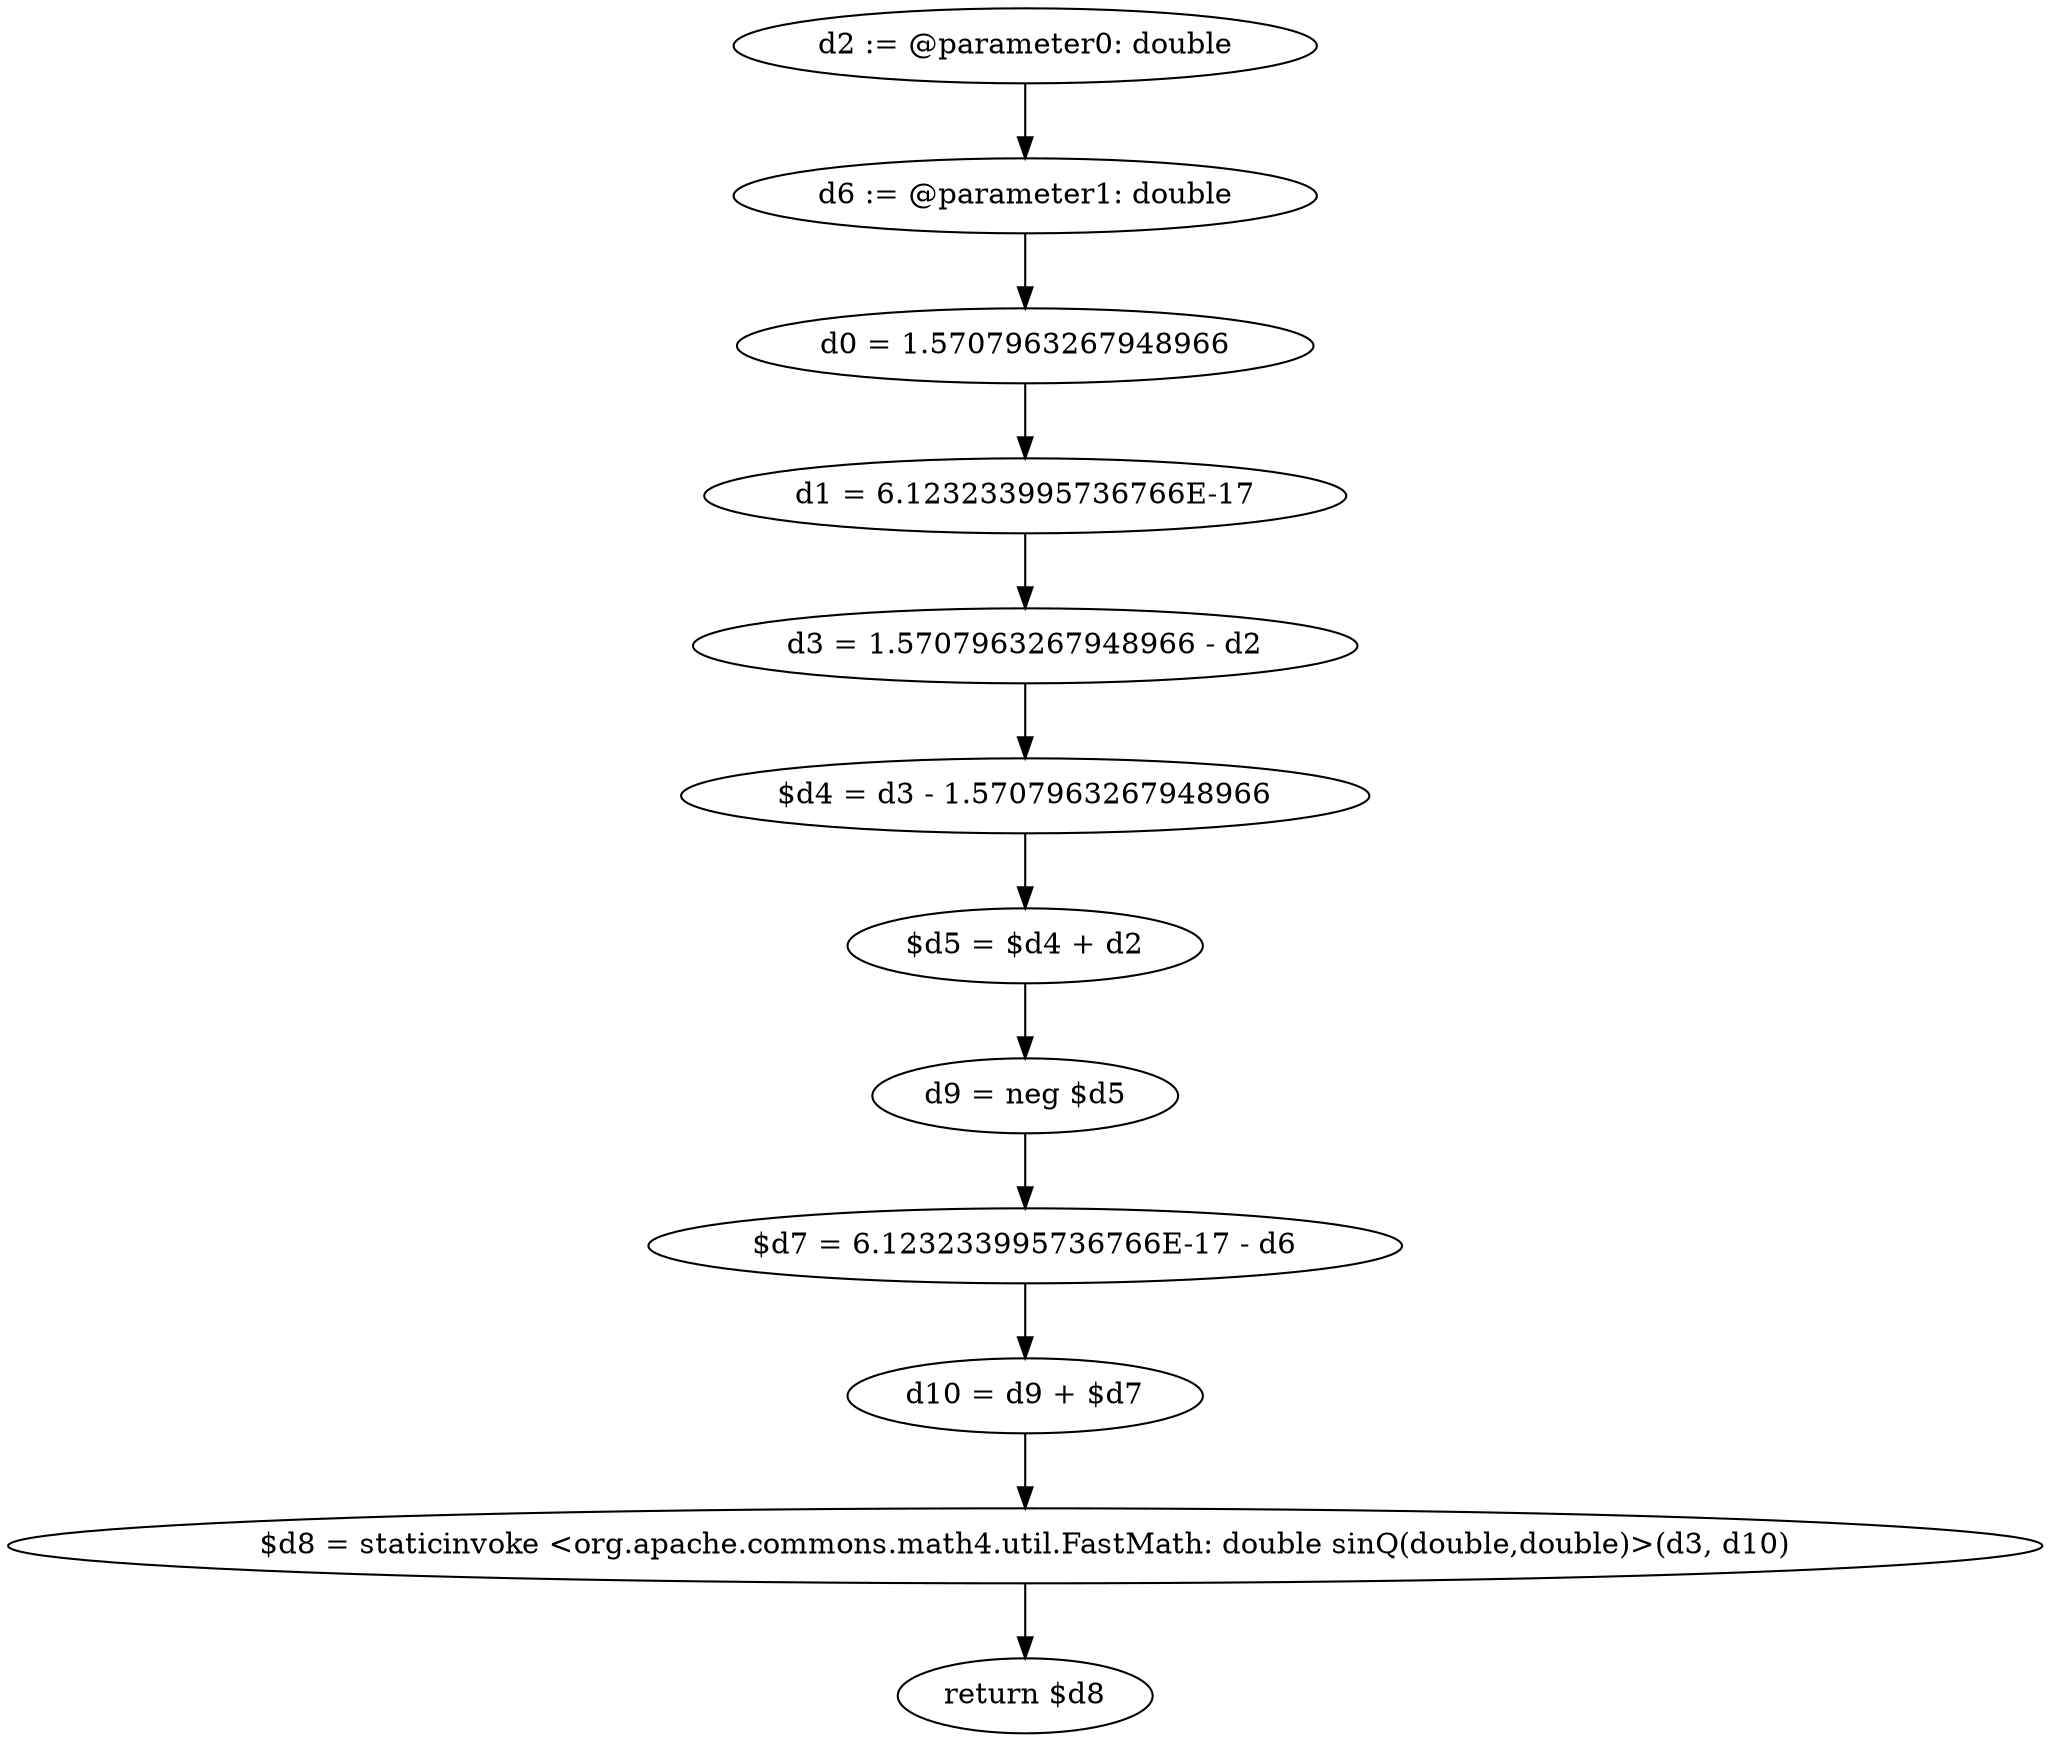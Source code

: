 digraph "unitGraph" {
    "d2 := @parameter0: double"
    "d6 := @parameter1: double"
    "d0 = 1.5707963267948966"
    "d1 = 6.123233995736766E-17"
    "d3 = 1.5707963267948966 - d2"
    "$d4 = d3 - 1.5707963267948966"
    "$d5 = $d4 + d2"
    "d9 = neg $d5"
    "$d7 = 6.123233995736766E-17 - d6"
    "d10 = d9 + $d7"
    "$d8 = staticinvoke <org.apache.commons.math4.util.FastMath: double sinQ(double,double)>(d3, d10)"
    "return $d8"
    "d2 := @parameter0: double"->"d6 := @parameter1: double";
    "d6 := @parameter1: double"->"d0 = 1.5707963267948966";
    "d0 = 1.5707963267948966"->"d1 = 6.123233995736766E-17";
    "d1 = 6.123233995736766E-17"->"d3 = 1.5707963267948966 - d2";
    "d3 = 1.5707963267948966 - d2"->"$d4 = d3 - 1.5707963267948966";
    "$d4 = d3 - 1.5707963267948966"->"$d5 = $d4 + d2";
    "$d5 = $d4 + d2"->"d9 = neg $d5";
    "d9 = neg $d5"->"$d7 = 6.123233995736766E-17 - d6";
    "$d7 = 6.123233995736766E-17 - d6"->"d10 = d9 + $d7";
    "d10 = d9 + $d7"->"$d8 = staticinvoke <org.apache.commons.math4.util.FastMath: double sinQ(double,double)>(d3, d10)";
    "$d8 = staticinvoke <org.apache.commons.math4.util.FastMath: double sinQ(double,double)>(d3, d10)"->"return $d8";
}
